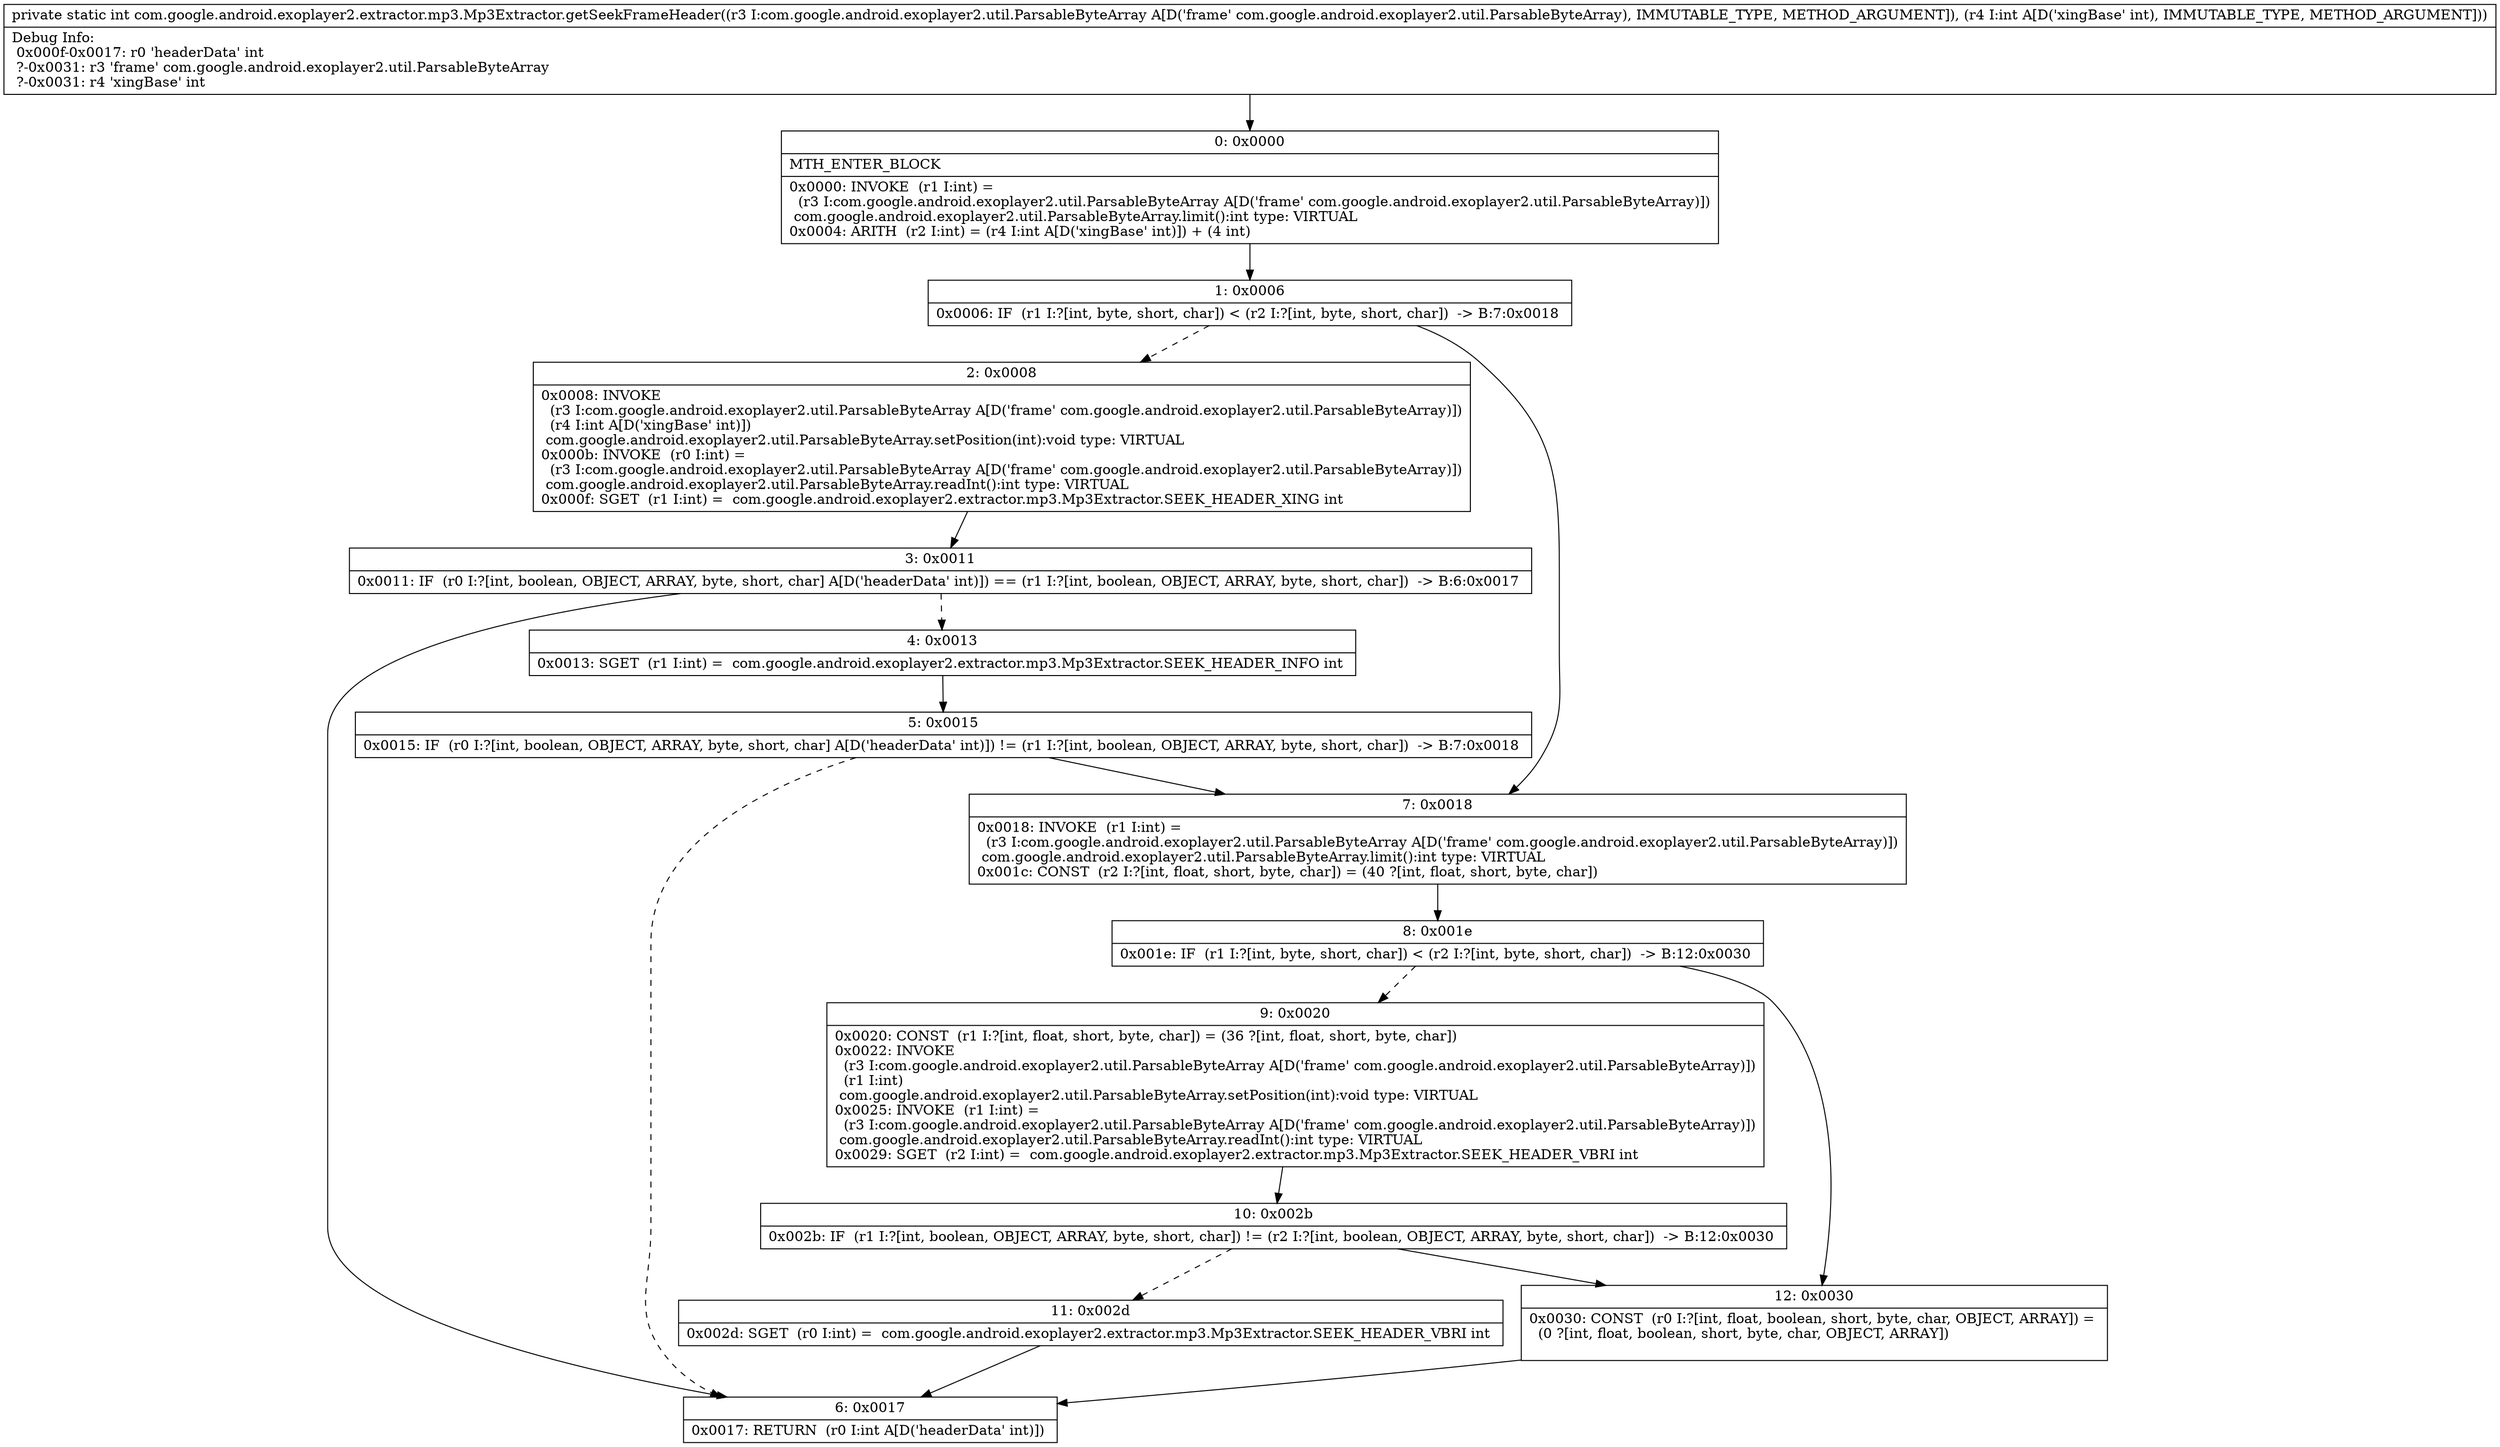 digraph "CFG forcom.google.android.exoplayer2.extractor.mp3.Mp3Extractor.getSeekFrameHeader(Lcom\/google\/android\/exoplayer2\/util\/ParsableByteArray;I)I" {
Node_0 [shape=record,label="{0\:\ 0x0000|MTH_ENTER_BLOCK\l|0x0000: INVOKE  (r1 I:int) = \l  (r3 I:com.google.android.exoplayer2.util.ParsableByteArray A[D('frame' com.google.android.exoplayer2.util.ParsableByteArray)])\l com.google.android.exoplayer2.util.ParsableByteArray.limit():int type: VIRTUAL \l0x0004: ARITH  (r2 I:int) = (r4 I:int A[D('xingBase' int)]) + (4 int) \l}"];
Node_1 [shape=record,label="{1\:\ 0x0006|0x0006: IF  (r1 I:?[int, byte, short, char]) \< (r2 I:?[int, byte, short, char])  \-\> B:7:0x0018 \l}"];
Node_2 [shape=record,label="{2\:\ 0x0008|0x0008: INVOKE  \l  (r3 I:com.google.android.exoplayer2.util.ParsableByteArray A[D('frame' com.google.android.exoplayer2.util.ParsableByteArray)])\l  (r4 I:int A[D('xingBase' int)])\l com.google.android.exoplayer2.util.ParsableByteArray.setPosition(int):void type: VIRTUAL \l0x000b: INVOKE  (r0 I:int) = \l  (r3 I:com.google.android.exoplayer2.util.ParsableByteArray A[D('frame' com.google.android.exoplayer2.util.ParsableByteArray)])\l com.google.android.exoplayer2.util.ParsableByteArray.readInt():int type: VIRTUAL \l0x000f: SGET  (r1 I:int) =  com.google.android.exoplayer2.extractor.mp3.Mp3Extractor.SEEK_HEADER_XING int \l}"];
Node_3 [shape=record,label="{3\:\ 0x0011|0x0011: IF  (r0 I:?[int, boolean, OBJECT, ARRAY, byte, short, char] A[D('headerData' int)]) == (r1 I:?[int, boolean, OBJECT, ARRAY, byte, short, char])  \-\> B:6:0x0017 \l}"];
Node_4 [shape=record,label="{4\:\ 0x0013|0x0013: SGET  (r1 I:int) =  com.google.android.exoplayer2.extractor.mp3.Mp3Extractor.SEEK_HEADER_INFO int \l}"];
Node_5 [shape=record,label="{5\:\ 0x0015|0x0015: IF  (r0 I:?[int, boolean, OBJECT, ARRAY, byte, short, char] A[D('headerData' int)]) != (r1 I:?[int, boolean, OBJECT, ARRAY, byte, short, char])  \-\> B:7:0x0018 \l}"];
Node_6 [shape=record,label="{6\:\ 0x0017|0x0017: RETURN  (r0 I:int A[D('headerData' int)]) \l}"];
Node_7 [shape=record,label="{7\:\ 0x0018|0x0018: INVOKE  (r1 I:int) = \l  (r3 I:com.google.android.exoplayer2.util.ParsableByteArray A[D('frame' com.google.android.exoplayer2.util.ParsableByteArray)])\l com.google.android.exoplayer2.util.ParsableByteArray.limit():int type: VIRTUAL \l0x001c: CONST  (r2 I:?[int, float, short, byte, char]) = (40 ?[int, float, short, byte, char]) \l}"];
Node_8 [shape=record,label="{8\:\ 0x001e|0x001e: IF  (r1 I:?[int, byte, short, char]) \< (r2 I:?[int, byte, short, char])  \-\> B:12:0x0030 \l}"];
Node_9 [shape=record,label="{9\:\ 0x0020|0x0020: CONST  (r1 I:?[int, float, short, byte, char]) = (36 ?[int, float, short, byte, char]) \l0x0022: INVOKE  \l  (r3 I:com.google.android.exoplayer2.util.ParsableByteArray A[D('frame' com.google.android.exoplayer2.util.ParsableByteArray)])\l  (r1 I:int)\l com.google.android.exoplayer2.util.ParsableByteArray.setPosition(int):void type: VIRTUAL \l0x0025: INVOKE  (r1 I:int) = \l  (r3 I:com.google.android.exoplayer2.util.ParsableByteArray A[D('frame' com.google.android.exoplayer2.util.ParsableByteArray)])\l com.google.android.exoplayer2.util.ParsableByteArray.readInt():int type: VIRTUAL \l0x0029: SGET  (r2 I:int) =  com.google.android.exoplayer2.extractor.mp3.Mp3Extractor.SEEK_HEADER_VBRI int \l}"];
Node_10 [shape=record,label="{10\:\ 0x002b|0x002b: IF  (r1 I:?[int, boolean, OBJECT, ARRAY, byte, short, char]) != (r2 I:?[int, boolean, OBJECT, ARRAY, byte, short, char])  \-\> B:12:0x0030 \l}"];
Node_11 [shape=record,label="{11\:\ 0x002d|0x002d: SGET  (r0 I:int) =  com.google.android.exoplayer2.extractor.mp3.Mp3Extractor.SEEK_HEADER_VBRI int \l}"];
Node_12 [shape=record,label="{12\:\ 0x0030|0x0030: CONST  (r0 I:?[int, float, boolean, short, byte, char, OBJECT, ARRAY]) = \l  (0 ?[int, float, boolean, short, byte, char, OBJECT, ARRAY])\l \l}"];
MethodNode[shape=record,label="{private static int com.google.android.exoplayer2.extractor.mp3.Mp3Extractor.getSeekFrameHeader((r3 I:com.google.android.exoplayer2.util.ParsableByteArray A[D('frame' com.google.android.exoplayer2.util.ParsableByteArray), IMMUTABLE_TYPE, METHOD_ARGUMENT]), (r4 I:int A[D('xingBase' int), IMMUTABLE_TYPE, METHOD_ARGUMENT]))  | Debug Info:\l  0x000f\-0x0017: r0 'headerData' int\l  ?\-0x0031: r3 'frame' com.google.android.exoplayer2.util.ParsableByteArray\l  ?\-0x0031: r4 'xingBase' int\l}"];
MethodNode -> Node_0;
Node_0 -> Node_1;
Node_1 -> Node_2[style=dashed];
Node_1 -> Node_7;
Node_2 -> Node_3;
Node_3 -> Node_4[style=dashed];
Node_3 -> Node_6;
Node_4 -> Node_5;
Node_5 -> Node_6[style=dashed];
Node_5 -> Node_7;
Node_7 -> Node_8;
Node_8 -> Node_9[style=dashed];
Node_8 -> Node_12;
Node_9 -> Node_10;
Node_10 -> Node_11[style=dashed];
Node_10 -> Node_12;
Node_11 -> Node_6;
Node_12 -> Node_6;
}


